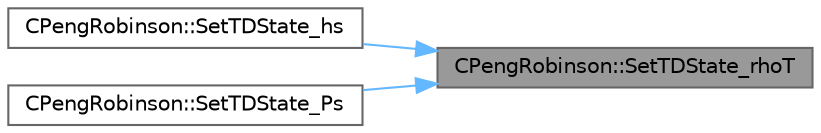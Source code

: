 digraph "CPengRobinson::SetTDState_rhoT"
{
 // LATEX_PDF_SIZE
  bgcolor="transparent";
  edge [fontname=Helvetica,fontsize=10,labelfontname=Helvetica,labelfontsize=10];
  node [fontname=Helvetica,fontsize=10,shape=box,height=0.2,width=0.4];
  rankdir="RL";
  Node1 [id="Node000001",label="CPengRobinson::SetTDState_rhoT",height=0.2,width=0.4,color="gray40", fillcolor="grey60", style="filled", fontcolor="black",tooltip="virtual member that would be different for each gas model implemented"];
  Node1 -> Node2 [id="edge1_Node000001_Node000002",dir="back",color="steelblue1",style="solid",tooltip=" "];
  Node2 [id="Node000002",label="CPengRobinson::SetTDState_hs",height=0.2,width=0.4,color="grey40", fillcolor="white", style="filled",URL="$classCPengRobinson.html#a904a269891a9c1bc9275a1d0619d24c4",tooltip="virtual member that would be different for each gas model implemented"];
  Node1 -> Node3 [id="edge2_Node000001_Node000003",dir="back",color="steelblue1",style="solid",tooltip=" "];
  Node3 [id="Node000003",label="CPengRobinson::SetTDState_Ps",height=0.2,width=0.4,color="grey40", fillcolor="white", style="filled",URL="$classCPengRobinson.html#a63fdf3cb25aacb491f24b0ddbc2bab41",tooltip="Set the Dimensionless State using Pressure and Entropy."];
}

